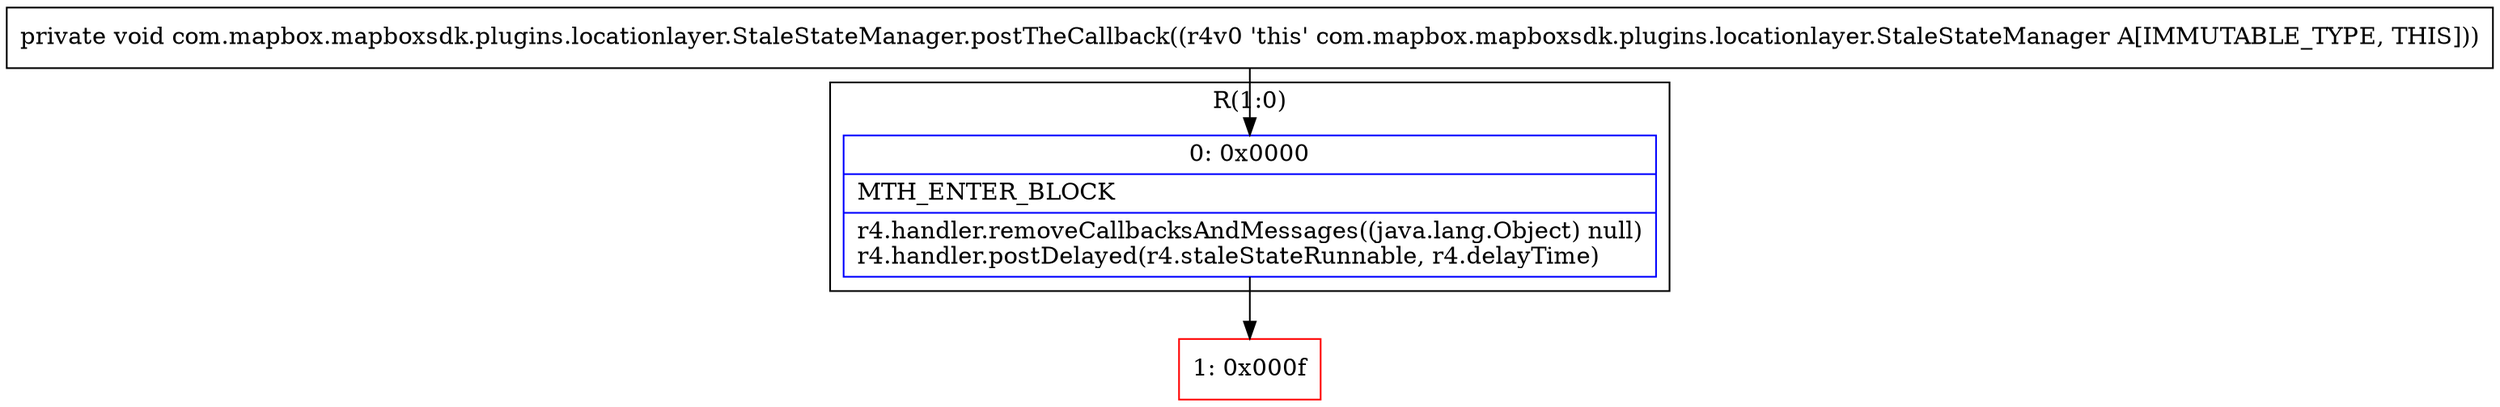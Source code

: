 digraph "CFG forcom.mapbox.mapboxsdk.plugins.locationlayer.StaleStateManager.postTheCallback()V" {
subgraph cluster_Region_2115002431 {
label = "R(1:0)";
node [shape=record,color=blue];
Node_0 [shape=record,label="{0\:\ 0x0000|MTH_ENTER_BLOCK\l|r4.handler.removeCallbacksAndMessages((java.lang.Object) null)\lr4.handler.postDelayed(r4.staleStateRunnable, r4.delayTime)\l}"];
}
Node_1 [shape=record,color=red,label="{1\:\ 0x000f}"];
MethodNode[shape=record,label="{private void com.mapbox.mapboxsdk.plugins.locationlayer.StaleStateManager.postTheCallback((r4v0 'this' com.mapbox.mapboxsdk.plugins.locationlayer.StaleStateManager A[IMMUTABLE_TYPE, THIS])) }"];
MethodNode -> Node_0;
Node_0 -> Node_1;
}

